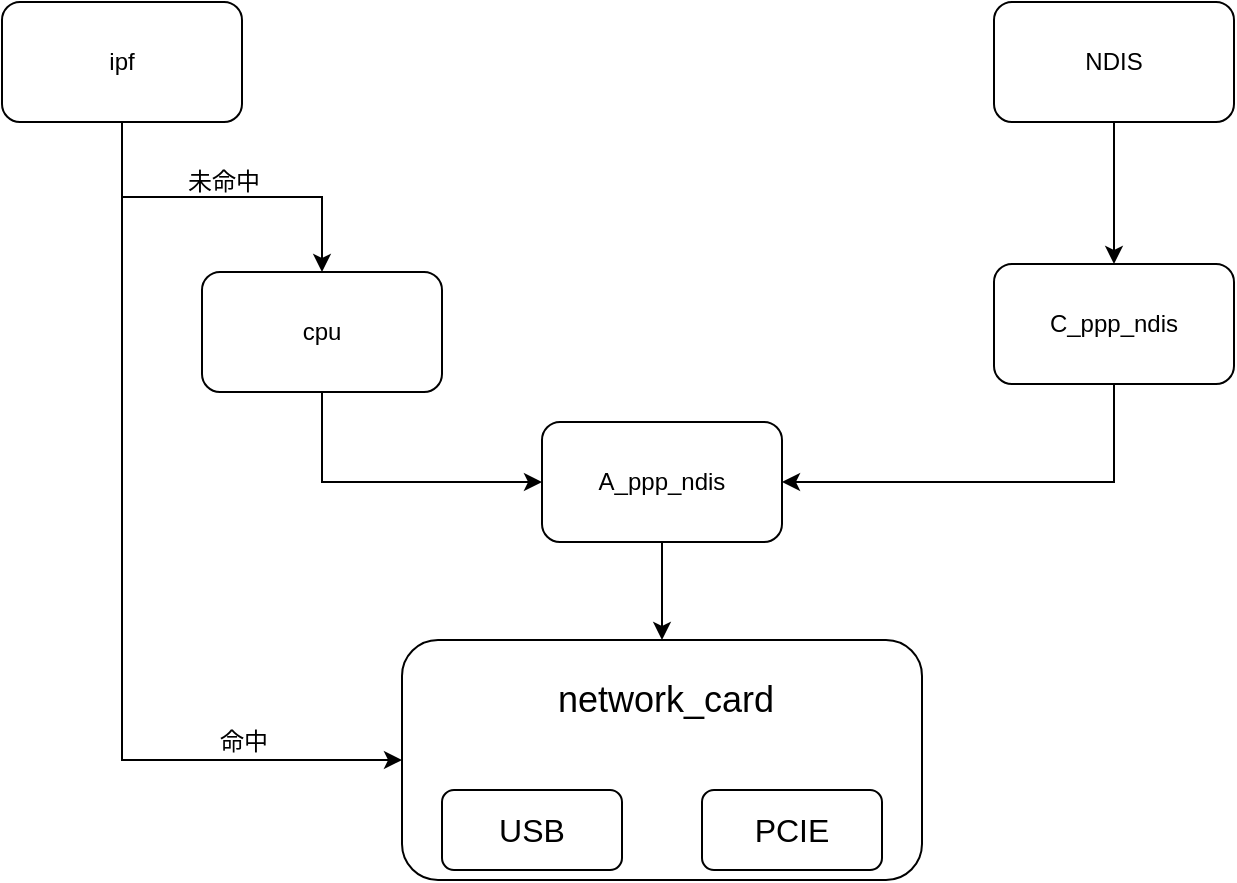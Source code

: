 <mxfile version="14.5.8" type="github">
  <diagram id="4HhRHKHiepqkRhehkrKr" name="Page-1">
    <mxGraphModel dx="1368" dy="620" grid="1" gridSize="10" guides="1" tooltips="1" connect="1" arrows="1" fold="1" page="1" pageScale="1" pageWidth="827" pageHeight="1169" math="0" shadow="0">
      <root>
        <mxCell id="0" />
        <mxCell id="1" parent="0" />
        <mxCell id="DQ55B0L-nkrC6WoG5Ss2-13" style="edgeStyle=orthogonalEdgeStyle;rounded=0;orthogonalLoop=1;jettySize=auto;html=1;exitX=0.5;exitY=1;exitDx=0;exitDy=0;" edge="1" parent="1" source="DQ55B0L-nkrC6WoG5Ss2-1" target="DQ55B0L-nkrC6WoG5Ss2-2">
          <mxGeometry relative="1" as="geometry" />
        </mxCell>
        <mxCell id="DQ55B0L-nkrC6WoG5Ss2-1" value="NDIS" style="rounded=1;whiteSpace=wrap;html=1;" vertex="1" parent="1">
          <mxGeometry x="580" y="180" width="120" height="60" as="geometry" />
        </mxCell>
        <mxCell id="DQ55B0L-nkrC6WoG5Ss2-14" style="edgeStyle=orthogonalEdgeStyle;rounded=0;orthogonalLoop=1;jettySize=auto;html=1;exitX=0.5;exitY=1;exitDx=0;exitDy=0;entryX=1;entryY=0.5;entryDx=0;entryDy=0;" edge="1" parent="1" source="DQ55B0L-nkrC6WoG5Ss2-2" target="DQ55B0L-nkrC6WoG5Ss2-6">
          <mxGeometry relative="1" as="geometry" />
        </mxCell>
        <mxCell id="DQ55B0L-nkrC6WoG5Ss2-2" value="C_ppp_ndis" style="rounded=1;whiteSpace=wrap;html=1;" vertex="1" parent="1">
          <mxGeometry x="580" y="311" width="120" height="60" as="geometry" />
        </mxCell>
        <mxCell id="DQ55B0L-nkrC6WoG5Ss2-11" style="edgeStyle=orthogonalEdgeStyle;rounded=0;orthogonalLoop=1;jettySize=auto;html=1;exitX=0.5;exitY=1;exitDx=0;exitDy=0;entryX=0.5;entryY=0;entryDx=0;entryDy=0;" edge="1" parent="1" source="DQ55B0L-nkrC6WoG5Ss2-3" target="DQ55B0L-nkrC6WoG5Ss2-4">
          <mxGeometry relative="1" as="geometry" />
        </mxCell>
        <mxCell id="DQ55B0L-nkrC6WoG5Ss2-12" style="edgeStyle=orthogonalEdgeStyle;rounded=0;orthogonalLoop=1;jettySize=auto;html=1;exitX=0.5;exitY=1;exitDx=0;exitDy=0;entryX=0;entryY=0.5;entryDx=0;entryDy=0;" edge="1" parent="1" source="DQ55B0L-nkrC6WoG5Ss2-3" target="DQ55B0L-nkrC6WoG5Ss2-7">
          <mxGeometry relative="1" as="geometry" />
        </mxCell>
        <mxCell id="DQ55B0L-nkrC6WoG5Ss2-3" value="ipf" style="rounded=1;whiteSpace=wrap;html=1;" vertex="1" parent="1">
          <mxGeometry x="84" y="180" width="120" height="60" as="geometry" />
        </mxCell>
        <mxCell id="DQ55B0L-nkrC6WoG5Ss2-15" style="edgeStyle=orthogonalEdgeStyle;rounded=0;orthogonalLoop=1;jettySize=auto;html=1;exitX=0.5;exitY=1;exitDx=0;exitDy=0;entryX=0;entryY=0.5;entryDx=0;entryDy=0;" edge="1" parent="1" source="DQ55B0L-nkrC6WoG5Ss2-4" target="DQ55B0L-nkrC6WoG5Ss2-6">
          <mxGeometry relative="1" as="geometry" />
        </mxCell>
        <mxCell id="DQ55B0L-nkrC6WoG5Ss2-4" value="cpu" style="rounded=1;whiteSpace=wrap;html=1;" vertex="1" parent="1">
          <mxGeometry x="184" y="315" width="120" height="60" as="geometry" />
        </mxCell>
        <mxCell id="DQ55B0L-nkrC6WoG5Ss2-16" style="edgeStyle=orthogonalEdgeStyle;rounded=0;orthogonalLoop=1;jettySize=auto;html=1;exitX=0.5;exitY=1;exitDx=0;exitDy=0;entryX=0.5;entryY=0;entryDx=0;entryDy=0;" edge="1" parent="1" source="DQ55B0L-nkrC6WoG5Ss2-6" target="DQ55B0L-nkrC6WoG5Ss2-7">
          <mxGeometry relative="1" as="geometry" />
        </mxCell>
        <mxCell id="DQ55B0L-nkrC6WoG5Ss2-6" value="A_ppp_ndis" style="rounded=1;whiteSpace=wrap;html=1;" vertex="1" parent="1">
          <mxGeometry x="354" y="390" width="120" height="60" as="geometry" />
        </mxCell>
        <mxCell id="DQ55B0L-nkrC6WoG5Ss2-7" value="" style="rounded=1;whiteSpace=wrap;html=1;" vertex="1" parent="1">
          <mxGeometry x="284" y="499" width="260" height="120" as="geometry" />
        </mxCell>
        <mxCell id="DQ55B0L-nkrC6WoG5Ss2-8" value="&lt;font style=&quot;font-size: 16px&quot;&gt;USB&lt;/font&gt;" style="rounded=1;whiteSpace=wrap;html=1;" vertex="1" parent="1">
          <mxGeometry x="304" y="574" width="90" height="40" as="geometry" />
        </mxCell>
        <mxCell id="DQ55B0L-nkrC6WoG5Ss2-9" value="&lt;font style=&quot;font-size: 16px&quot;&gt;PCIE&lt;/font&gt;" style="rounded=1;whiteSpace=wrap;html=1;" vertex="1" parent="1">
          <mxGeometry x="434" y="574" width="90" height="40" as="geometry" />
        </mxCell>
        <mxCell id="DQ55B0L-nkrC6WoG5Ss2-10" value="&lt;font style=&quot;font-size: 18px&quot;&gt;network_card&lt;/font&gt;" style="rounded=1;whiteSpace=wrap;html=1;strokeColor=none;fillColor=none;" vertex="1" parent="1">
          <mxGeometry x="358" y="509" width="116" height="40" as="geometry" />
        </mxCell>
        <mxCell id="DQ55B0L-nkrC6WoG5Ss2-17" value="&lt;font style=&quot;font-size: 12px&quot;&gt;未命中&lt;/font&gt;" style="rounded=1;whiteSpace=wrap;html=1;strokeColor=none;fillColor=none;" vertex="1" parent="1">
          <mxGeometry x="150" y="260" width="90" height="20" as="geometry" />
        </mxCell>
        <mxCell id="DQ55B0L-nkrC6WoG5Ss2-19" value="&lt;font style=&quot;font-size: 12px&quot;&gt;命中&lt;/font&gt;" style="rounded=1;whiteSpace=wrap;html=1;strokeColor=none;fillColor=none;" vertex="1" parent="1">
          <mxGeometry x="160" y="540" width="90" height="20" as="geometry" />
        </mxCell>
      </root>
    </mxGraphModel>
  </diagram>
</mxfile>
